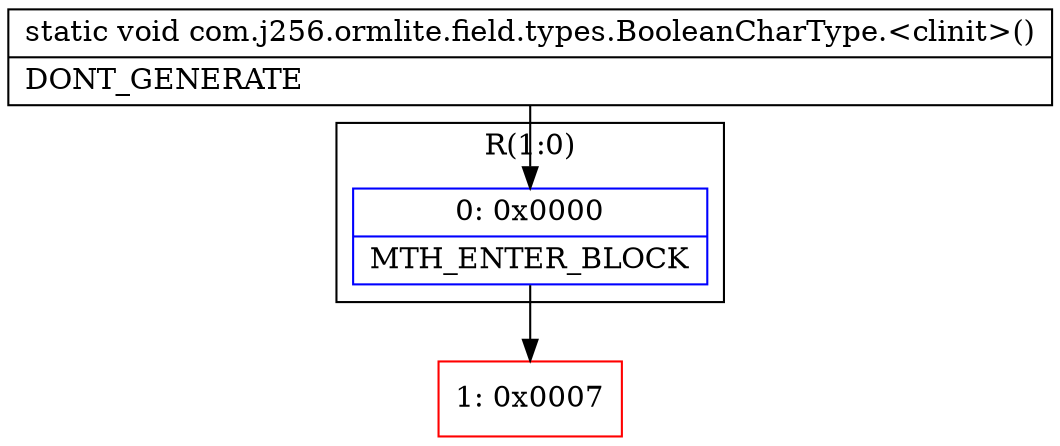 digraph "CFG forcom.j256.ormlite.field.types.BooleanCharType.\<clinit\>()V" {
subgraph cluster_Region_500509421 {
label = "R(1:0)";
node [shape=record,color=blue];
Node_0 [shape=record,label="{0\:\ 0x0000|MTH_ENTER_BLOCK\l}"];
}
Node_1 [shape=record,color=red,label="{1\:\ 0x0007}"];
MethodNode[shape=record,label="{static void com.j256.ormlite.field.types.BooleanCharType.\<clinit\>()  | DONT_GENERATE\l}"];
MethodNode -> Node_0;
Node_0 -> Node_1;
}


